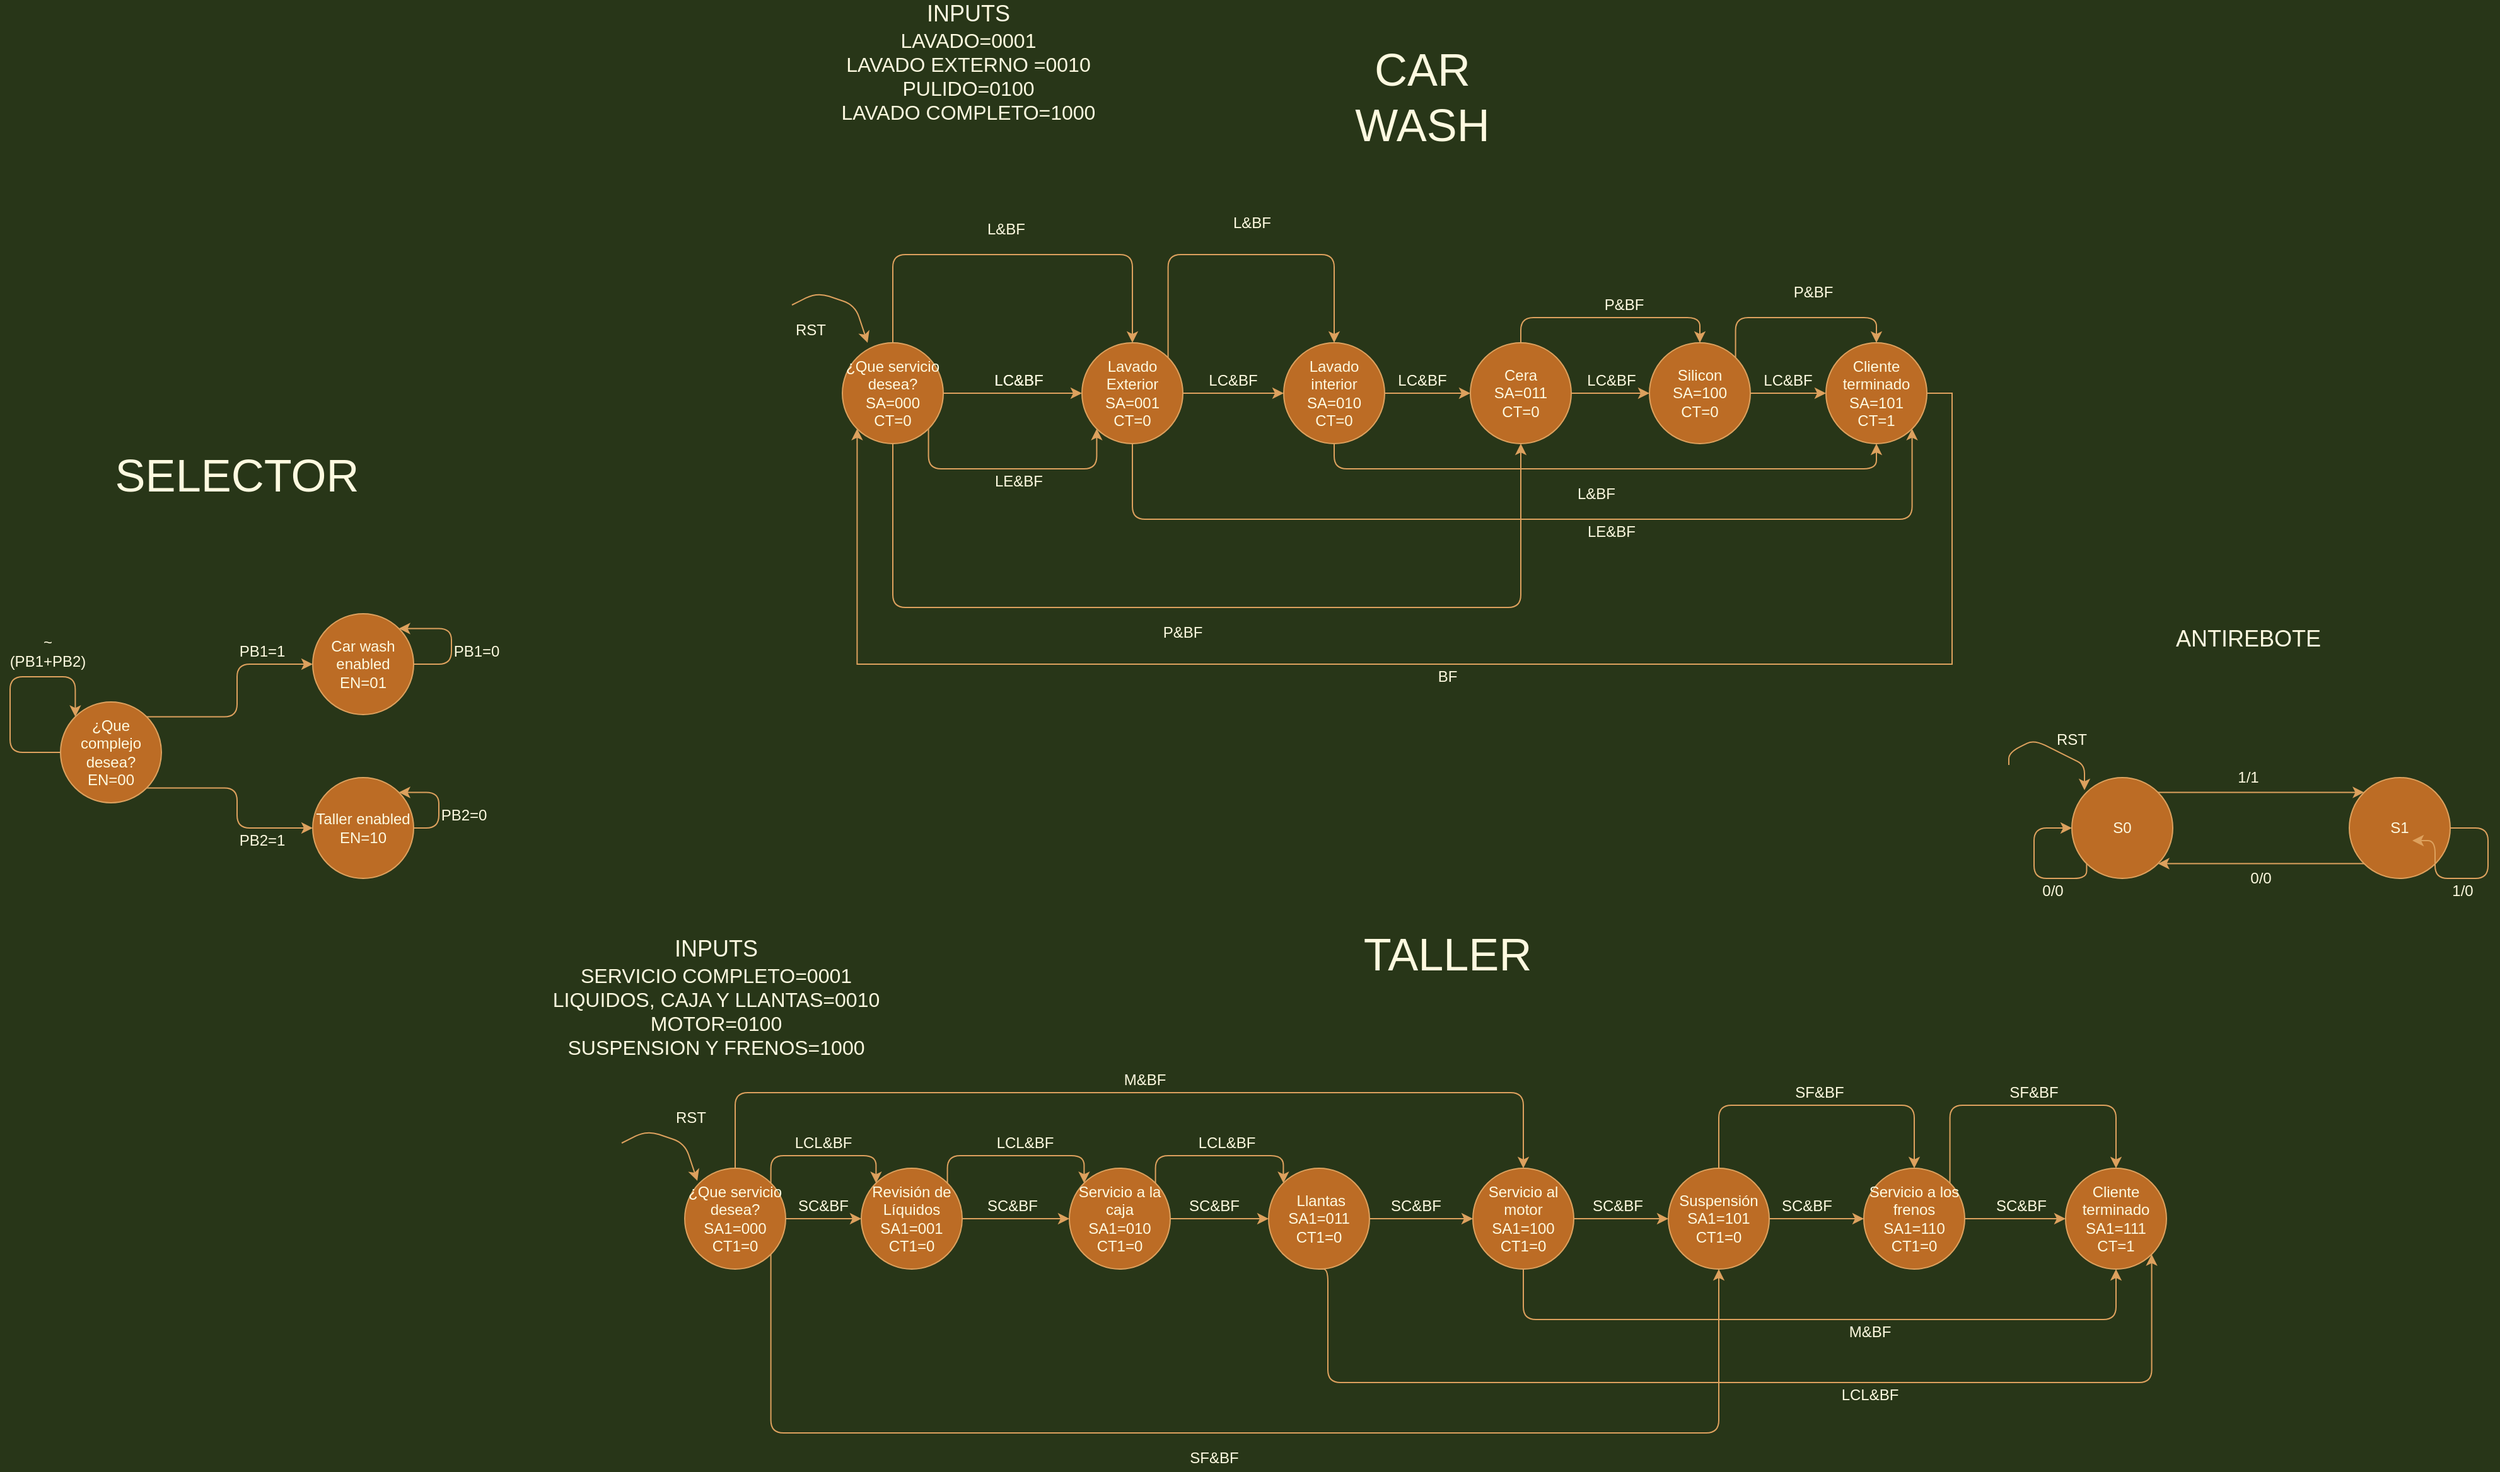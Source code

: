 <mxfile version="13.7.9" type="device"><diagram id="ZqKEIHr3Xn5KYaoHziqJ" name="Page-1"><mxGraphModel dx="3066" dy="2012" grid="1" gridSize="10" guides="1" tooltips="1" connect="1" arrows="1" fold="1" page="1" pageScale="1" pageWidth="850" pageHeight="1100" background="#283618" math="0" shadow="0"><root><mxCell id="0"/><mxCell id="1" parent="0"/><mxCell id="Z06LbKl6s63kY3yhcpNG-7" style="edgeStyle=orthogonalEdgeStyle;curved=0;rounded=1;sketch=0;orthogonalLoop=1;jettySize=auto;html=1;exitX=1;exitY=0;exitDx=0;exitDy=0;entryX=0;entryY=0.5;entryDx=0;entryDy=0;strokeColor=#DDA15E;fillColor=#BC6C25;fontColor=#FEFAE0;labelBackgroundColor=#283618;" parent="1" source="Z06LbKl6s63kY3yhcpNG-1" target="Z06LbKl6s63kY3yhcpNG-4" edge="1"><mxGeometry relative="1" as="geometry"/></mxCell><mxCell id="Z06LbKl6s63kY3yhcpNG-8" style="edgeStyle=orthogonalEdgeStyle;curved=0;rounded=1;sketch=0;orthogonalLoop=1;jettySize=auto;html=1;exitX=1;exitY=1;exitDx=0;exitDy=0;entryX=0;entryY=0.5;entryDx=0;entryDy=0;strokeColor=#DDA15E;fillColor=#BC6C25;fontColor=#FEFAE0;labelBackgroundColor=#283618;" parent="1" source="Z06LbKl6s63kY3yhcpNG-1" target="Z06LbKl6s63kY3yhcpNG-2" edge="1"><mxGeometry relative="1" as="geometry"/></mxCell><mxCell id="Z06LbKl6s63kY3yhcpNG-1" value="&lt;div&gt;¿Que complejo desea?&lt;/div&gt;&lt;div&gt;EN=00&lt;br&gt;&lt;/div&gt;" style="ellipse;whiteSpace=wrap;html=1;aspect=fixed;fillColor=#BC6C25;strokeColor=#DDA15E;fontColor=#FEFAE0;" parent="1" vertex="1"><mxGeometry x="-385" y="440" width="80" height="80" as="geometry"/></mxCell><mxCell id="Z06LbKl6s63kY3yhcpNG-2" value="&lt;div&gt;Taller enabled&lt;/div&gt;&lt;div&gt;EN=10&lt;br&gt;&lt;/div&gt;" style="ellipse;whiteSpace=wrap;html=1;aspect=fixed;fillColor=#BC6C25;strokeColor=#DDA15E;fontColor=#FEFAE0;" parent="1" vertex="1"><mxGeometry x="-185" y="500" width="80" height="80" as="geometry"/></mxCell><mxCell id="Z06LbKl6s63kY3yhcpNG-4" value="&lt;div&gt;Car wash enabled&lt;/div&gt;&lt;div&gt;EN=01&lt;br&gt;&lt;/div&gt;" style="ellipse;whiteSpace=wrap;html=1;aspect=fixed;fillColor=#BC6C25;strokeColor=#DDA15E;fontColor=#FEFAE0;" parent="1" vertex="1"><mxGeometry x="-185" y="370" width="80" height="80" as="geometry"/></mxCell><mxCell id="Z06LbKl6s63kY3yhcpNG-10" style="edgeStyle=orthogonalEdgeStyle;curved=0;rounded=1;sketch=0;orthogonalLoop=1;jettySize=auto;html=1;exitX=0;exitY=0.5;exitDx=0;exitDy=0;entryX=0;entryY=0;entryDx=0;entryDy=0;strokeColor=#DDA15E;fillColor=#BC6C25;fontColor=#FEFAE0;labelBackgroundColor=#283618;" parent="1" source="Z06LbKl6s63kY3yhcpNG-1" target="Z06LbKl6s63kY3yhcpNG-1" edge="1"><mxGeometry relative="1" as="geometry"><Array as="points"><mxPoint x="-425" y="480"/><mxPoint x="-425" y="420"/><mxPoint x="-373" y="420"/></Array></mxGeometry></mxCell><mxCell id="Z06LbKl6s63kY3yhcpNG-11" value="&lt;font style=&quot;font-size: 36px&quot;&gt;SELECTOR&lt;/font&gt;" style="text;html=1;strokeColor=none;fillColor=none;align=center;verticalAlign=middle;whiteSpace=wrap;rounded=0;sketch=0;fontColor=#FEFAE0;" parent="1" vertex="1"><mxGeometry x="-265" y="250" width="40" height="20" as="geometry"/></mxCell><mxCell id="Z06LbKl6s63kY3yhcpNG-12" style="edgeStyle=orthogonalEdgeStyle;curved=0;rounded=1;sketch=0;orthogonalLoop=1;jettySize=auto;html=1;exitX=0.5;exitY=1;exitDx=0;exitDy=0;strokeColor=#DDA15E;fillColor=#BC6C25;fontColor=#FEFAE0;labelBackgroundColor=#283618;" parent="1" source="Z06LbKl6s63kY3yhcpNG-11" target="Z06LbKl6s63kY3yhcpNG-11" edge="1"><mxGeometry relative="1" as="geometry"/></mxCell><mxCell id="Z06LbKl6s63kY3yhcpNG-153" style="edgeStyle=orthogonalEdgeStyle;curved=0;rounded=1;sketch=0;orthogonalLoop=1;jettySize=auto;html=1;exitX=1;exitY=0.5;exitDx=0;exitDy=0;entryX=0;entryY=0.5;entryDx=0;entryDy=0;strokeColor=#DDA15E;fillColor=#BC6C25;fontColor=#FEFAE0;labelBackgroundColor=#283618;" parent="1" source="Z06LbKl6s63kY3yhcpNG-167" target="Z06LbKl6s63kY3yhcpNG-151" edge="1"><mxGeometry relative="1" as="geometry"/></mxCell><mxCell id="Z06LbKl6s63kY3yhcpNG-180" style="edgeStyle=orthogonalEdgeStyle;curved=0;rounded=1;sketch=0;orthogonalLoop=1;jettySize=auto;html=1;exitX=0.5;exitY=0;exitDx=0;exitDy=0;entryX=0.5;entryY=0;entryDx=0;entryDy=0;strokeColor=#DDA15E;fillColor=#BC6C25;fontColor=#FEFAE0;labelBackgroundColor=#283618;" parent="1" source="Z06LbKl6s63kY3yhcpNG-43" target="Z06LbKl6s63kY3yhcpNG-167" edge="1"><mxGeometry relative="1" as="geometry"><Array as="points"><mxPoint x="930" y="760"/><mxPoint x="1085" y="760"/></Array></mxGeometry></mxCell><mxCell id="Z06LbKl6s63kY3yhcpNG-43" value="&lt;div&gt;Suspensión&lt;/div&gt;&lt;div&gt;SA1=101&lt;/div&gt;&lt;div&gt;CT1=0&lt;br&gt; &lt;/div&gt;" style="ellipse;whiteSpace=wrap;html=1;aspect=fixed;rounded=0;sketch=0;strokeColor=#DDA15E;fillColor=#BC6C25;fontColor=#FEFAE0;" parent="1" vertex="1"><mxGeometry x="890" y="810" width="80" height="80" as="geometry"/></mxCell><mxCell id="Z06LbKl6s63kY3yhcpNG-149" style="edgeStyle=orthogonalEdgeStyle;curved=0;rounded=1;sketch=0;orthogonalLoop=1;jettySize=auto;html=1;exitX=1;exitY=0.5;exitDx=0;exitDy=0;entryX=0;entryY=0.5;entryDx=0;entryDy=0;strokeColor=#DDA15E;fillColor=#BC6C25;fontColor=#FEFAE0;labelBackgroundColor=#283618;" parent="1" source="Z06LbKl6s63kY3yhcpNG-45" target="Z06LbKl6s63kY3yhcpNG-43" edge="1"><mxGeometry relative="1" as="geometry"/></mxCell><mxCell id="Z06LbKl6s63kY3yhcpNG-178" style="edgeStyle=orthogonalEdgeStyle;curved=0;rounded=1;sketch=0;orthogonalLoop=1;jettySize=auto;html=1;exitX=0.5;exitY=1;exitDx=0;exitDy=0;entryX=0.5;entryY=1;entryDx=0;entryDy=0;strokeColor=#DDA15E;fillColor=#BC6C25;fontColor=#FEFAE0;labelBackgroundColor=#283618;" parent="1" source="Z06LbKl6s63kY3yhcpNG-45" target="Z06LbKl6s63kY3yhcpNG-151" edge="1"><mxGeometry relative="1" as="geometry"><Array as="points"><mxPoint x="775" y="930"/><mxPoint x="1245" y="930"/></Array></mxGeometry></mxCell><mxCell id="Z06LbKl6s63kY3yhcpNG-45" value="&lt;div&gt;Servicio al motor&lt;/div&gt;&lt;div&gt;SA1=100&lt;/div&gt;&lt;div&gt;CT1=0&lt;br&gt;&lt;/div&gt;" style="ellipse;whiteSpace=wrap;html=1;aspect=fixed;rounded=0;sketch=0;strokeColor=#DDA15E;fillColor=#BC6C25;fontColor=#FEFAE0;" parent="1" vertex="1"><mxGeometry x="735" y="810" width="80" height="80" as="geometry"/></mxCell><mxCell id="Z06LbKl6s63kY3yhcpNG-156" style="edgeStyle=orthogonalEdgeStyle;curved=0;rounded=1;sketch=0;orthogonalLoop=1;jettySize=auto;html=1;exitX=1;exitY=0.5;exitDx=0;exitDy=0;entryX=0;entryY=0.5;entryDx=0;entryDy=0;strokeColor=#DDA15E;fillColor=#BC6C25;fontColor=#FEFAE0;labelBackgroundColor=#283618;" parent="1" source="Z06LbKl6s63kY3yhcpNG-47" target="Z06LbKl6s63kY3yhcpNG-154" edge="1"><mxGeometry relative="1" as="geometry"/></mxCell><mxCell id="Z06LbKl6s63kY3yhcpNG-173" style="edgeStyle=orthogonalEdgeStyle;curved=0;rounded=1;sketch=0;orthogonalLoop=1;jettySize=auto;html=1;exitX=1;exitY=0;exitDx=0;exitDy=0;entryX=0;entryY=0;entryDx=0;entryDy=0;strokeColor=#DDA15E;fillColor=#BC6C25;fontColor=#FEFAE0;labelBackgroundColor=#283618;" parent="1" source="Z06LbKl6s63kY3yhcpNG-47" target="Z06LbKl6s63kY3yhcpNG-154" edge="1"><mxGeometry relative="1" as="geometry"><Array as="points"><mxPoint x="318" y="800"/><mxPoint x="427" y="800"/></Array></mxGeometry></mxCell><mxCell id="Z06LbKl6s63kY3yhcpNG-47" value="&lt;div&gt;Revisión de Líquidos&lt;/div&gt;&lt;div&gt;SA1=001&lt;/div&gt;&lt;div&gt;CT1=0&lt;br&gt;&lt;/div&gt;" style="ellipse;whiteSpace=wrap;html=1;aspect=fixed;rounded=0;sketch=0;strokeColor=#DDA15E;fillColor=#BC6C25;fontColor=#FEFAE0;" parent="1" vertex="1"><mxGeometry x="250" y="810" width="80" height="80" as="geometry"/></mxCell><mxCell id="Z06LbKl6s63kY3yhcpNG-56" value="&lt;font style=&quot;font-size: 36px&quot;&gt;TALLER&lt;/font&gt;" style="text;html=1;strokeColor=none;fillColor=none;align=center;verticalAlign=middle;whiteSpace=wrap;rounded=0;sketch=0;fontColor=#FEFAE0;" parent="1" vertex="1"><mxGeometry x="695" y="630" width="40" height="20" as="geometry"/></mxCell><mxCell id="Z06LbKl6s63kY3yhcpNG-81" value="PB1=1" style="text;html=1;strokeColor=none;fillColor=none;align=center;verticalAlign=middle;whiteSpace=wrap;rounded=0;sketch=0;fontColor=#FEFAE0;" parent="1" vertex="1"><mxGeometry x="-245" y="390" width="40" height="20" as="geometry"/></mxCell><mxCell id="Z06LbKl6s63kY3yhcpNG-82" value="PB2=1" style="text;html=1;strokeColor=none;fillColor=none;align=center;verticalAlign=middle;whiteSpace=wrap;rounded=0;sketch=0;fontColor=#FEFAE0;" parent="1" vertex="1"><mxGeometry x="-245" y="540" width="40" height="20" as="geometry"/></mxCell><mxCell id="Z06LbKl6s63kY3yhcpNG-83" value="~(PB1+PB2)" style="text;html=1;strokeColor=none;fillColor=none;align=center;verticalAlign=middle;whiteSpace=wrap;rounded=0;sketch=0;fontColor=#FEFAE0;" parent="1" vertex="1"><mxGeometry x="-415" y="390" width="40" height="20" as="geometry"/></mxCell><mxCell id="Z06LbKl6s63kY3yhcpNG-84" style="edgeStyle=orthogonalEdgeStyle;curved=0;rounded=1;sketch=0;orthogonalLoop=1;jettySize=auto;html=1;exitX=1;exitY=0.5;exitDx=0;exitDy=0;entryX=1;entryY=0;entryDx=0;entryDy=0;strokeColor=#DDA15E;fillColor=#BC6C25;fontColor=#FEFAE0;labelBackgroundColor=#283618;" parent="1" source="Z06LbKl6s63kY3yhcpNG-4" target="Z06LbKl6s63kY3yhcpNG-4" edge="1"><mxGeometry relative="1" as="geometry"><Array as="points"><mxPoint x="-75" y="410"/><mxPoint x="-75" y="382"/></Array></mxGeometry></mxCell><mxCell id="Z06LbKl6s63kY3yhcpNG-85" style="edgeStyle=orthogonalEdgeStyle;curved=0;rounded=1;sketch=0;orthogonalLoop=1;jettySize=auto;html=1;exitX=1;exitY=0.5;exitDx=0;exitDy=0;entryX=1;entryY=0;entryDx=0;entryDy=0;strokeColor=#DDA15E;fillColor=#BC6C25;fontColor=#FEFAE0;labelBackgroundColor=#283618;" parent="1" source="Z06LbKl6s63kY3yhcpNG-2" target="Z06LbKl6s63kY3yhcpNG-2" edge="1"><mxGeometry relative="1" as="geometry"><Array as="points"><mxPoint x="-85" y="540"/><mxPoint x="-85" y="512"/></Array></mxGeometry></mxCell><mxCell id="Z06LbKl6s63kY3yhcpNG-86" value="PB1=0" style="text;html=1;strokeColor=none;fillColor=none;align=center;verticalAlign=middle;whiteSpace=wrap;rounded=0;sketch=0;fontColor=#FEFAE0;" parent="1" vertex="1"><mxGeometry x="-75" y="390" width="40" height="20" as="geometry"/></mxCell><mxCell id="Z06LbKl6s63kY3yhcpNG-87" value="PB2=0" style="text;html=1;strokeColor=none;fillColor=none;align=center;verticalAlign=middle;whiteSpace=wrap;rounded=0;sketch=0;fontColor=#FEFAE0;" parent="1" vertex="1"><mxGeometry x="-85" y="520" width="40" height="20" as="geometry"/></mxCell><mxCell id="Z06LbKl6s63kY3yhcpNG-103" style="edgeStyle=orthogonalEdgeStyle;curved=0;rounded=1;sketch=0;orthogonalLoop=1;jettySize=auto;html=1;exitX=1;exitY=0.5;exitDx=0;exitDy=0;entryX=0;entryY=0.5;entryDx=0;entryDy=0;strokeColor=#DDA15E;fillColor=#BC6C25;fontColor=#FEFAE0;labelBackgroundColor=#283618;" parent="1" source="Z06LbKl6s63kY3yhcpNG-88" target="Z06LbKl6s63kY3yhcpNG-89" edge="1"><mxGeometry relative="1" as="geometry"/></mxCell><mxCell id="Z06LbKl6s63kY3yhcpNG-107" style="edgeStyle=orthogonalEdgeStyle;curved=0;rounded=1;sketch=0;orthogonalLoop=1;jettySize=auto;html=1;exitX=0.5;exitY=0;exitDx=0;exitDy=0;entryX=0.5;entryY=0;entryDx=0;entryDy=0;strokeColor=#DDA15E;fillColor=#BC6C25;fontColor=#FEFAE0;labelBackgroundColor=#283618;" parent="1" source="Z06LbKl6s63kY3yhcpNG-88" target="Z06LbKl6s63kY3yhcpNG-89" edge="1"><mxGeometry relative="1" as="geometry"><Array as="points"><mxPoint x="275" y="85"/><mxPoint x="465" y="85"/></Array></mxGeometry></mxCell><mxCell id="Z06LbKl6s63kY3yhcpNG-121" style="edgeStyle=orthogonalEdgeStyle;curved=0;rounded=1;sketch=0;orthogonalLoop=1;jettySize=auto;html=1;exitX=1;exitY=1;exitDx=0;exitDy=0;entryX=0;entryY=1;entryDx=0;entryDy=0;strokeColor=#DDA15E;fillColor=#BC6C25;fontColor=#FEFAE0;labelBackgroundColor=#283618;" parent="1" source="Z06LbKl6s63kY3yhcpNG-88" target="Z06LbKl6s63kY3yhcpNG-89" edge="1"><mxGeometry relative="1" as="geometry"><Array as="points"><mxPoint x="303" y="255"/><mxPoint x="437" y="255"/></Array></mxGeometry></mxCell><mxCell id="Z06LbKl6s63kY3yhcpNG-127" style="edgeStyle=orthogonalEdgeStyle;curved=0;rounded=1;sketch=0;orthogonalLoop=1;jettySize=auto;html=1;exitX=0.5;exitY=1;exitDx=0;exitDy=0;entryX=0.5;entryY=1;entryDx=0;entryDy=0;strokeColor=#DDA15E;fillColor=#BC6C25;fontColor=#FEFAE0;labelBackgroundColor=#283618;" parent="1" source="Z06LbKl6s63kY3yhcpNG-88" target="Z06LbKl6s63kY3yhcpNG-91" edge="1"><mxGeometry relative="1" as="geometry"><Array as="points"><mxPoint x="275" y="365"/><mxPoint x="773" y="365"/></Array></mxGeometry></mxCell><mxCell id="Z06LbKl6s63kY3yhcpNG-88" value="&lt;div&gt;¿Que servicio desea?&lt;/div&gt;&lt;div&gt;SA=000&lt;/div&gt;&lt;div&gt;CT=0&lt;br&gt;&lt;/div&gt;" style="ellipse;whiteSpace=wrap;html=1;aspect=fixed;rounded=0;sketch=0;strokeColor=#DDA15E;fillColor=#BC6C25;fontColor=#FEFAE0;" parent="1" vertex="1"><mxGeometry x="235" y="155" width="80" height="80" as="geometry"/></mxCell><mxCell id="Z06LbKl6s63kY3yhcpNG-98" style="edgeStyle=orthogonalEdgeStyle;curved=0;rounded=1;sketch=0;orthogonalLoop=1;jettySize=auto;html=1;exitX=1;exitY=0.5;exitDx=0;exitDy=0;strokeColor=#DDA15E;fillColor=#BC6C25;fontColor=#FEFAE0;labelBackgroundColor=#283618;" parent="1" source="Z06LbKl6s63kY3yhcpNG-89" target="Z06LbKl6s63kY3yhcpNG-90" edge="1"><mxGeometry relative="1" as="geometry"/></mxCell><mxCell id="Z06LbKl6s63kY3yhcpNG-108" style="edgeStyle=orthogonalEdgeStyle;curved=0;rounded=1;sketch=0;orthogonalLoop=1;jettySize=auto;html=1;exitX=1;exitY=0;exitDx=0;exitDy=0;entryX=0.5;entryY=0;entryDx=0;entryDy=0;strokeColor=#DDA15E;fillColor=#BC6C25;fontColor=#FEFAE0;labelBackgroundColor=#283618;" parent="1" source="Z06LbKl6s63kY3yhcpNG-89" target="Z06LbKl6s63kY3yhcpNG-90" edge="1"><mxGeometry relative="1" as="geometry"><Array as="points"><mxPoint x="493" y="85"/><mxPoint x="625" y="85"/></Array></mxGeometry></mxCell><mxCell id="Z06LbKl6s63kY3yhcpNG-123" style="edgeStyle=orthogonalEdgeStyle;curved=0;rounded=1;sketch=0;orthogonalLoop=1;jettySize=auto;html=1;exitX=0.5;exitY=1;exitDx=0;exitDy=0;entryX=1;entryY=1;entryDx=0;entryDy=0;strokeColor=#DDA15E;fillColor=#BC6C25;fontColor=#FEFAE0;labelBackgroundColor=#283618;" parent="1" source="Z06LbKl6s63kY3yhcpNG-89" target="Z06LbKl6s63kY3yhcpNG-93" edge="1"><mxGeometry relative="1" as="geometry"><Array as="points"><mxPoint x="465" y="295"/><mxPoint x="1083" y="295"/></Array></mxGeometry></mxCell><mxCell id="Z06LbKl6s63kY3yhcpNG-89" value="&lt;div&gt;Lavado Exterior&lt;/div&gt;&lt;div&gt;&lt;div&gt;SA=001&lt;/div&gt;CT=0&lt;/div&gt;" style="ellipse;whiteSpace=wrap;html=1;aspect=fixed;rounded=0;sketch=0;strokeColor=#DDA15E;fillColor=#BC6C25;fontColor=#FEFAE0;" parent="1" vertex="1"><mxGeometry x="425" y="155" width="80" height="80" as="geometry"/></mxCell><mxCell id="Z06LbKl6s63kY3yhcpNG-99" style="edgeStyle=orthogonalEdgeStyle;curved=0;rounded=1;sketch=0;orthogonalLoop=1;jettySize=auto;html=1;exitX=1;exitY=0.5;exitDx=0;exitDy=0;strokeColor=#DDA15E;fillColor=#BC6C25;fontColor=#FEFAE0;labelBackgroundColor=#283618;" parent="1" source="Z06LbKl6s63kY3yhcpNG-90" target="Z06LbKl6s63kY3yhcpNG-91" edge="1"><mxGeometry relative="1" as="geometry"/></mxCell><mxCell id="Z06LbKl6s63kY3yhcpNG-109" style="edgeStyle=orthogonalEdgeStyle;curved=0;rounded=1;sketch=0;orthogonalLoop=1;jettySize=auto;html=1;exitX=0.5;exitY=1;exitDx=0;exitDy=0;entryX=0.5;entryY=1;entryDx=0;entryDy=0;strokeColor=#DDA15E;fillColor=#BC6C25;fontColor=#FEFAE0;labelBackgroundColor=#283618;" parent="1" source="Z06LbKl6s63kY3yhcpNG-90" target="Z06LbKl6s63kY3yhcpNG-93" edge="1"><mxGeometry relative="1" as="geometry"/></mxCell><mxCell id="Z06LbKl6s63kY3yhcpNG-90" value="&lt;div&gt;Lavado interior&lt;/div&gt;&lt;div&gt;&lt;div&gt;SA=010&lt;/div&gt;CT=0&lt;/div&gt;" style="ellipse;whiteSpace=wrap;html=1;aspect=fixed;rounded=0;sketch=0;strokeColor=#DDA15E;fillColor=#BC6C25;fontColor=#FEFAE0;" parent="1" vertex="1"><mxGeometry x="585" y="155" width="80" height="80" as="geometry"/></mxCell><mxCell id="Z06LbKl6s63kY3yhcpNG-100" style="edgeStyle=orthogonalEdgeStyle;curved=0;rounded=1;sketch=0;orthogonalLoop=1;jettySize=auto;html=1;exitX=1;exitY=0.5;exitDx=0;exitDy=0;entryX=0;entryY=0.5;entryDx=0;entryDy=0;strokeColor=#DDA15E;fillColor=#BC6C25;fontColor=#FEFAE0;labelBackgroundColor=#283618;" parent="1" source="Z06LbKl6s63kY3yhcpNG-91" target="Z06LbKl6s63kY3yhcpNG-92" edge="1"><mxGeometry relative="1" as="geometry"/></mxCell><mxCell id="Z06LbKl6s63kY3yhcpNG-131" style="edgeStyle=orthogonalEdgeStyle;curved=0;rounded=1;sketch=0;orthogonalLoop=1;jettySize=auto;html=1;exitX=0.5;exitY=0;exitDx=0;exitDy=0;entryX=0.5;entryY=0;entryDx=0;entryDy=0;strokeColor=#DDA15E;fillColor=#BC6C25;fontColor=#FEFAE0;labelBackgroundColor=#283618;" parent="1" source="Z06LbKl6s63kY3yhcpNG-91" target="Z06LbKl6s63kY3yhcpNG-92" edge="1"><mxGeometry relative="1" as="geometry"/></mxCell><mxCell id="Z06LbKl6s63kY3yhcpNG-91" value="&lt;div&gt;Cera&lt;/div&gt;&lt;div&gt;&lt;div&gt;SA=011&lt;/div&gt;CT=0&lt;/div&gt;" style="ellipse;whiteSpace=wrap;html=1;aspect=fixed;rounded=0;sketch=0;strokeColor=#DDA15E;fillColor=#BC6C25;fontColor=#FEFAE0;" parent="1" vertex="1"><mxGeometry x="733" y="155" width="80" height="80" as="geometry"/></mxCell><mxCell id="Z06LbKl6s63kY3yhcpNG-102" style="edgeStyle=orthogonalEdgeStyle;curved=0;rounded=1;sketch=0;orthogonalLoop=1;jettySize=auto;html=1;exitX=1;exitY=0.5;exitDx=0;exitDy=0;entryX=0;entryY=0.5;entryDx=0;entryDy=0;strokeColor=#DDA15E;fillColor=#BC6C25;fontColor=#FEFAE0;labelBackgroundColor=#283618;" parent="1" source="Z06LbKl6s63kY3yhcpNG-92" target="Z06LbKl6s63kY3yhcpNG-93" edge="1"><mxGeometry relative="1" as="geometry"/></mxCell><mxCell id="Z06LbKl6s63kY3yhcpNG-132" style="edgeStyle=orthogonalEdgeStyle;curved=0;rounded=1;sketch=0;orthogonalLoop=1;jettySize=auto;html=1;exitX=1;exitY=0;exitDx=0;exitDy=0;entryX=0.5;entryY=0;entryDx=0;entryDy=0;strokeColor=#DDA15E;fillColor=#BC6C25;fontColor=#FEFAE0;labelBackgroundColor=#283618;" parent="1" source="Z06LbKl6s63kY3yhcpNG-92" target="Z06LbKl6s63kY3yhcpNG-93" edge="1"><mxGeometry relative="1" as="geometry"><Array as="points"><mxPoint x="943" y="135"/><mxPoint x="1055" y="135"/></Array></mxGeometry></mxCell><mxCell id="Z06LbKl6s63kY3yhcpNG-92" value="&lt;div&gt;Silicon&lt;/div&gt;&lt;div&gt;&lt;div&gt;SA=100&lt;/div&gt;CT=0&lt;/div&gt;" style="ellipse;whiteSpace=wrap;html=1;aspect=fixed;rounded=0;sketch=0;strokeColor=#DDA15E;fillColor=#BC6C25;fontColor=#FEFAE0;" parent="1" vertex="1"><mxGeometry x="875" y="155" width="80" height="80" as="geometry"/></mxCell><mxCell id="4DYlY01RV1vBsvYlEIuZ-2" style="edgeStyle=orthogonalEdgeStyle;rounded=0;orthogonalLoop=1;jettySize=auto;html=1;exitX=1;exitY=0.5;exitDx=0;exitDy=0;entryX=0;entryY=1;entryDx=0;entryDy=0;strokeColor=#DDA15E;fontColor=#FEFAE0;labelBackgroundColor=#283618;" parent="1" source="Z06LbKl6s63kY3yhcpNG-93" target="Z06LbKl6s63kY3yhcpNG-88" edge="1"><mxGeometry relative="1" as="geometry"><Array as="points"><mxPoint x="1115" y="195"/><mxPoint x="1115" y="410"/><mxPoint x="247" y="410"/></Array></mxGeometry></mxCell><mxCell id="Z06LbKl6s63kY3yhcpNG-93" value="&lt;div&gt;Cliente terminado&lt;/div&gt;&lt;div&gt;&lt;div&gt;SA=101&lt;/div&gt;CT=1&lt;/div&gt;" style="ellipse;whiteSpace=wrap;html=1;aspect=fixed;rounded=0;sketch=0;strokeColor=#DDA15E;fillColor=#BC6C25;fontColor=#FEFAE0;" parent="1" vertex="1"><mxGeometry x="1015" y="155" width="80" height="80" as="geometry"/></mxCell><mxCell id="Z06LbKl6s63kY3yhcpNG-104" value="&lt;div&gt;&lt;font style=&quot;font-size: 18px&quot;&gt;INPUTS&lt;/font&gt;&lt;/div&gt;&lt;div&gt;&lt;font size=&quot;3&quot;&gt;LAVADO=0001&lt;/font&gt;&lt;/div&gt;&lt;div&gt;&lt;font size=&quot;3&quot;&gt;LAVADO EXTERNO =0010&lt;br&gt;&lt;/font&gt;&lt;/div&gt;&lt;div&gt;&lt;font size=&quot;3&quot;&gt;PULIDO=0100&lt;/font&gt;&lt;/div&gt;&lt;div&gt;&lt;font size=&quot;3&quot;&gt;LAVADO COMPLETO=1000&lt;br&gt;&lt;/font&gt;&lt;/div&gt;" style="text;html=1;strokeColor=none;fillColor=none;align=center;verticalAlign=middle;whiteSpace=wrap;rounded=0;sketch=0;fontColor=#FEFAE0;" parent="1" vertex="1"><mxGeometry x="110" y="-105" width="450" height="75" as="geometry"/></mxCell><mxCell id="Z06LbKl6s63kY3yhcpNG-105" value="L&amp;amp;BF" style="text;html=1;strokeColor=none;fillColor=none;align=center;verticalAlign=middle;whiteSpace=wrap;rounded=0;sketch=0;fontColor=#FEFAE0;" parent="1" vertex="1"><mxGeometry x="345" y="55" width="40" height="20" as="geometry"/></mxCell><mxCell id="Z06LbKl6s63kY3yhcpNG-113" value="L&amp;amp;BF" style="text;html=1;strokeColor=none;fillColor=none;align=center;verticalAlign=middle;whiteSpace=wrap;rounded=0;sketch=0;fontColor=#FEFAE0;" parent="1" vertex="1"><mxGeometry x="540" y="50" width="40" height="20" as="geometry"/></mxCell><mxCell id="Z06LbKl6s63kY3yhcpNG-114" value="L&amp;amp;BF" style="text;html=1;strokeColor=none;fillColor=none;align=center;verticalAlign=middle;whiteSpace=wrap;rounded=0;sketch=0;fontColor=#FEFAE0;" parent="1" vertex="1"><mxGeometry x="813" y="265" width="40" height="20" as="geometry"/></mxCell><mxCell id="Z06LbKl6s63kY3yhcpNG-115" value="LC&amp;amp;BF" style="text;html=1;strokeColor=none;fillColor=none;align=center;verticalAlign=middle;whiteSpace=wrap;rounded=0;sketch=0;fontColor=#FEFAE0;" parent="1" vertex="1"><mxGeometry x="355" y="175" width="40" height="20" as="geometry"/></mxCell><mxCell id="Z06LbKl6s63kY3yhcpNG-116" value="LC&amp;amp;BF" style="text;html=1;strokeColor=none;fillColor=none;align=center;verticalAlign=middle;whiteSpace=wrap;rounded=0;sketch=0;fontColor=#FEFAE0;" parent="1" vertex="1"><mxGeometry x="355" y="175" width="40" height="20" as="geometry"/></mxCell><mxCell id="Z06LbKl6s63kY3yhcpNG-117" value="LC&amp;amp;BF" style="text;html=1;strokeColor=none;fillColor=none;align=center;verticalAlign=middle;whiteSpace=wrap;rounded=0;sketch=0;fontColor=#FEFAE0;" parent="1" vertex="1"><mxGeometry x="825" y="175" width="40" height="20" as="geometry"/></mxCell><mxCell id="Z06LbKl6s63kY3yhcpNG-118" value="LC&amp;amp;BF" style="text;html=1;strokeColor=none;fillColor=none;align=center;verticalAlign=middle;whiteSpace=wrap;rounded=0;sketch=0;fontColor=#FEFAE0;" parent="1" vertex="1"><mxGeometry x="675" y="175" width="40" height="20" as="geometry"/></mxCell><mxCell id="Z06LbKl6s63kY3yhcpNG-119" value="LC&amp;amp;BF" style="text;html=1;strokeColor=none;fillColor=none;align=center;verticalAlign=middle;whiteSpace=wrap;rounded=0;sketch=0;fontColor=#FEFAE0;" parent="1" vertex="1"><mxGeometry x="525" y="175" width="40" height="20" as="geometry"/></mxCell><mxCell id="Z06LbKl6s63kY3yhcpNG-120" value="LC&amp;amp;BF" style="text;html=1;strokeColor=none;fillColor=none;align=center;verticalAlign=middle;whiteSpace=wrap;rounded=0;sketch=0;fontColor=#FEFAE0;" parent="1" vertex="1"><mxGeometry x="965" y="175" width="40" height="20" as="geometry"/></mxCell><mxCell id="Z06LbKl6s63kY3yhcpNG-122" value="LE&amp;amp;BF" style="text;html=1;strokeColor=none;fillColor=none;align=center;verticalAlign=middle;whiteSpace=wrap;rounded=0;sketch=0;fontColor=#FEFAE0;" parent="1" vertex="1"><mxGeometry x="355" y="255" width="40" height="20" as="geometry"/></mxCell><mxCell id="Z06LbKl6s63kY3yhcpNG-125" value="LE&amp;amp;BF" style="text;html=1;strokeColor=none;fillColor=none;align=center;verticalAlign=middle;whiteSpace=wrap;rounded=0;sketch=0;fontColor=#FEFAE0;" parent="1" vertex="1"><mxGeometry x="825" y="295" width="40" height="20" as="geometry"/></mxCell><mxCell id="Z06LbKl6s63kY3yhcpNG-130" value="P&amp;amp;BF" style="text;html=1;strokeColor=none;fillColor=none;align=center;verticalAlign=middle;whiteSpace=wrap;rounded=0;sketch=0;fontColor=#FEFAE0;" parent="1" vertex="1"><mxGeometry x="485" y="375" width="40" height="20" as="geometry"/></mxCell><mxCell id="Z06LbKl6s63kY3yhcpNG-133" value="P&amp;amp;BF" style="text;html=1;strokeColor=none;fillColor=none;align=center;verticalAlign=middle;whiteSpace=wrap;rounded=0;sketch=0;fontColor=#FEFAE0;" parent="1" vertex="1"><mxGeometry x="835" y="115" width="40" height="20" as="geometry"/></mxCell><mxCell id="Z06LbKl6s63kY3yhcpNG-134" value="P&amp;amp;BF" style="text;html=1;strokeColor=none;fillColor=none;align=center;verticalAlign=middle;whiteSpace=wrap;rounded=0;sketch=0;fontColor=#FEFAE0;" parent="1" vertex="1"><mxGeometry x="985" y="105" width="40" height="20" as="geometry"/></mxCell><mxCell id="Z06LbKl6s63kY3yhcpNG-141" value="" style="endArrow=classic;html=1;strokeColor=#DDA15E;fillColor=#BC6C25;fontColor=#FEFAE0;labelBackgroundColor=#283618;" parent="1" edge="1"><mxGeometry width="50" height="50" relative="1" as="geometry"><mxPoint x="195" y="125" as="sourcePoint"/><mxPoint x="255" y="155" as="targetPoint"/><Array as="points"><mxPoint x="215" y="115"/><mxPoint x="245" y="125"/></Array></mxGeometry></mxCell><mxCell id="Z06LbKl6s63kY3yhcpNG-142" value="RST" style="text;html=1;strokeColor=none;fillColor=none;align=center;verticalAlign=middle;whiteSpace=wrap;rounded=0;sketch=0;fontColor=#FEFAE0;" parent="1" vertex="1"><mxGeometry x="190" y="135" width="40" height="20" as="geometry"/></mxCell><mxCell id="Z06LbKl6s63kY3yhcpNG-147" style="edgeStyle=orthogonalEdgeStyle;curved=0;rounded=1;sketch=0;orthogonalLoop=1;jettySize=auto;html=1;exitX=1;exitY=0.5;exitDx=0;exitDy=0;entryX=0;entryY=0.5;entryDx=0;entryDy=0;strokeColor=#DDA15E;fillColor=#BC6C25;fontColor=#FEFAE0;labelBackgroundColor=#283618;" parent="1" source="Z06LbKl6s63kY3yhcpNG-145" target="Z06LbKl6s63kY3yhcpNG-47" edge="1"><mxGeometry relative="1" as="geometry"/></mxCell><mxCell id="Z06LbKl6s63kY3yhcpNG-172" style="edgeStyle=orthogonalEdgeStyle;curved=0;rounded=1;sketch=0;orthogonalLoop=1;jettySize=auto;html=1;exitX=1;exitY=0;exitDx=0;exitDy=0;entryX=0;entryY=0;entryDx=0;entryDy=0;strokeColor=#DDA15E;fillColor=#BC6C25;fontColor=#FEFAE0;labelBackgroundColor=#283618;" parent="1" source="Z06LbKl6s63kY3yhcpNG-145" target="Z06LbKl6s63kY3yhcpNG-47" edge="1"><mxGeometry relative="1" as="geometry"><Array as="points"><mxPoint x="178" y="800"/><mxPoint x="262" y="800"/></Array></mxGeometry></mxCell><mxCell id="Z06LbKl6s63kY3yhcpNG-177" style="edgeStyle=orthogonalEdgeStyle;curved=0;rounded=1;sketch=0;orthogonalLoop=1;jettySize=auto;html=1;exitX=0.5;exitY=0;exitDx=0;exitDy=0;entryX=0.5;entryY=0;entryDx=0;entryDy=0;strokeColor=#DDA15E;fillColor=#BC6C25;fontColor=#FEFAE0;labelBackgroundColor=#283618;" parent="1" source="Z06LbKl6s63kY3yhcpNG-145" target="Z06LbKl6s63kY3yhcpNG-45" edge="1"><mxGeometry relative="1" as="geometry"><Array as="points"><mxPoint x="150" y="750"/><mxPoint x="775" y="750"/></Array></mxGeometry></mxCell><mxCell id="Z06LbKl6s63kY3yhcpNG-179" style="edgeStyle=orthogonalEdgeStyle;curved=0;rounded=1;sketch=0;orthogonalLoop=1;jettySize=auto;html=1;exitX=1;exitY=1;exitDx=0;exitDy=0;entryX=0.5;entryY=1;entryDx=0;entryDy=0;strokeColor=#DDA15E;fillColor=#BC6C25;fontColor=#FEFAE0;labelBackgroundColor=#283618;" parent="1" source="Z06LbKl6s63kY3yhcpNG-145" target="Z06LbKl6s63kY3yhcpNG-43" edge="1"><mxGeometry relative="1" as="geometry"><Array as="points"><mxPoint x="178" y="1020"/><mxPoint x="930" y="1020"/></Array></mxGeometry></mxCell><mxCell id="Z06LbKl6s63kY3yhcpNG-145" value="&lt;div&gt;¿Que servicio desea?&lt;/div&gt;&lt;div&gt;SA1=000&lt;/div&gt;&lt;div&gt;CT1=0&lt;br&gt;&lt;/div&gt;" style="ellipse;whiteSpace=wrap;html=1;aspect=fixed;rounded=0;sketch=0;strokeColor=#DDA15E;fillColor=#BC6C25;fontColor=#FEFAE0;" parent="1" vertex="1"><mxGeometry x="110" y="810" width="80" height="80" as="geometry"/></mxCell><mxCell id="Z06LbKl6s63kY3yhcpNG-146" value="" style="endArrow=classic;html=1;strokeColor=#DDA15E;fillColor=#BC6C25;fontColor=#FEFAE0;labelBackgroundColor=#283618;" parent="1" edge="1"><mxGeometry width="50" height="50" relative="1" as="geometry"><mxPoint x="60" y="790" as="sourcePoint"/><mxPoint x="120" y="820" as="targetPoint"/><Array as="points"><mxPoint x="80" y="780"/><mxPoint x="110" y="790"/></Array></mxGeometry></mxCell><mxCell id="Z06LbKl6s63kY3yhcpNG-150" value="RST" style="text;html=1;strokeColor=none;fillColor=none;align=center;verticalAlign=middle;whiteSpace=wrap;rounded=0;sketch=0;fontColor=#FEFAE0;" parent="1" vertex="1"><mxGeometry x="95" y="760" width="40" height="20" as="geometry"/></mxCell><mxCell id="Z06LbKl6s63kY3yhcpNG-151" value="&lt;div&gt;Cliente terminado&lt;/div&gt;&lt;div&gt;SA1=111&lt;/div&gt;&lt;div&gt;CT=1&lt;br&gt;&lt;/div&gt;" style="ellipse;whiteSpace=wrap;html=1;aspect=fixed;rounded=0;sketch=0;strokeColor=#DDA15E;fillColor=#BC6C25;fontColor=#FEFAE0;" parent="1" vertex="1"><mxGeometry x="1205" y="810" width="80" height="80" as="geometry"/></mxCell><mxCell id="Z06LbKl6s63kY3yhcpNG-157" style="edgeStyle=orthogonalEdgeStyle;curved=0;rounded=1;sketch=0;orthogonalLoop=1;jettySize=auto;html=1;exitX=1;exitY=0.5;exitDx=0;exitDy=0;entryX=0;entryY=0.5;entryDx=0;entryDy=0;strokeColor=#DDA15E;fillColor=#BC6C25;fontColor=#FEFAE0;labelBackgroundColor=#283618;" parent="1" source="Z06LbKl6s63kY3yhcpNG-154" target="Z06LbKl6s63kY3yhcpNG-155" edge="1"><mxGeometry relative="1" as="geometry"/></mxCell><mxCell id="Z06LbKl6s63kY3yhcpNG-174" style="edgeStyle=orthogonalEdgeStyle;curved=0;rounded=1;sketch=0;orthogonalLoop=1;jettySize=auto;html=1;exitX=1;exitY=0;exitDx=0;exitDy=0;entryX=0;entryY=0;entryDx=0;entryDy=0;strokeColor=#DDA15E;fillColor=#BC6C25;fontColor=#FEFAE0;labelBackgroundColor=#283618;" parent="1" source="Z06LbKl6s63kY3yhcpNG-154" target="Z06LbKl6s63kY3yhcpNG-155" edge="1"><mxGeometry relative="1" as="geometry"><Array as="points"><mxPoint x="484" y="800"/><mxPoint x="584" y="800"/></Array></mxGeometry></mxCell><mxCell id="Z06LbKl6s63kY3yhcpNG-154" value="&lt;div&gt;Servicio a la caja&lt;/div&gt;&lt;div&gt;SA1=010&lt;/div&gt;&lt;div&gt;CT1=0&lt;br&gt;&lt;/div&gt;" style="ellipse;whiteSpace=wrap;html=1;aspect=fixed;rounded=0;sketch=0;strokeColor=#DDA15E;fillColor=#BC6C25;fontColor=#FEFAE0;" parent="1" vertex="1"><mxGeometry x="415" y="810" width="80" height="80" as="geometry"/></mxCell><mxCell id="Z06LbKl6s63kY3yhcpNG-158" style="edgeStyle=orthogonalEdgeStyle;curved=0;rounded=1;sketch=0;orthogonalLoop=1;jettySize=auto;html=1;exitX=1;exitY=0.5;exitDx=0;exitDy=0;entryX=0;entryY=0.5;entryDx=0;entryDy=0;strokeColor=#DDA15E;fillColor=#BC6C25;fontColor=#FEFAE0;labelBackgroundColor=#283618;" parent="1" source="Z06LbKl6s63kY3yhcpNG-155" target="Z06LbKl6s63kY3yhcpNG-45" edge="1"><mxGeometry relative="1" as="geometry"/></mxCell><mxCell id="Z06LbKl6s63kY3yhcpNG-175" style="edgeStyle=orthogonalEdgeStyle;curved=0;rounded=1;sketch=0;orthogonalLoop=1;jettySize=auto;html=1;exitX=0.5;exitY=1;exitDx=0;exitDy=0;entryX=1;entryY=1;entryDx=0;entryDy=0;strokeColor=#DDA15E;fillColor=#BC6C25;fontColor=#FEFAE0;labelBackgroundColor=#283618;" parent="1" source="Z06LbKl6s63kY3yhcpNG-155" target="Z06LbKl6s63kY3yhcpNG-151" edge="1"><mxGeometry relative="1" as="geometry"><Array as="points"><mxPoint x="620" y="890"/><mxPoint x="620" y="980"/><mxPoint x="1273" y="980"/></Array></mxGeometry></mxCell><mxCell id="Z06LbKl6s63kY3yhcpNG-155" value="&lt;div&gt;&amp;nbsp;Llantas&lt;/div&gt;&lt;div&gt;SA1=011&lt;/div&gt;&lt;div&gt;CT1=0&lt;br&gt;&lt;/div&gt;" style="ellipse;whiteSpace=wrap;html=1;aspect=fixed;rounded=0;sketch=0;strokeColor=#DDA15E;fillColor=#BC6C25;fontColor=#FEFAE0;" parent="1" vertex="1"><mxGeometry x="573" y="810" width="80" height="80" as="geometry"/></mxCell><mxCell id="Z06LbKl6s63kY3yhcpNG-166" value="&lt;div&gt;&lt;font style=&quot;font-size: 18px&quot;&gt;INPUTS&lt;/font&gt;&lt;/div&gt;&lt;div&gt;&lt;font size=&quot;3&quot;&gt;SERVICIO COMPLETO=0001&lt;/font&gt;&lt;/div&gt;&lt;div&gt;&lt;font size=&quot;3&quot;&gt;LIQUIDOS, CAJA Y LLANTAS=0010&lt;/font&gt;&lt;/div&gt;&lt;div&gt;&lt;font size=&quot;3&quot;&gt;MOTOR=0100&lt;/font&gt;&lt;/div&gt;&lt;div&gt;&lt;font size=&quot;3&quot;&gt;SUSPENSION Y FRENOS=1000&lt;br&gt;&lt;/font&gt;&lt;/div&gt;" style="text;html=1;strokeColor=none;fillColor=none;align=center;verticalAlign=middle;whiteSpace=wrap;rounded=0;sketch=0;fontColor=#FEFAE0;" parent="1" vertex="1"><mxGeometry x="-90" y="660" width="450" height="30" as="geometry"/></mxCell><mxCell id="Z06LbKl6s63kY3yhcpNG-181" style="edgeStyle=orthogonalEdgeStyle;curved=0;rounded=1;sketch=0;orthogonalLoop=1;jettySize=auto;html=1;exitX=1;exitY=0;exitDx=0;exitDy=0;entryX=0.5;entryY=0;entryDx=0;entryDy=0;strokeColor=#DDA15E;fillColor=#BC6C25;fontColor=#FEFAE0;labelBackgroundColor=#283618;" parent="1" source="Z06LbKl6s63kY3yhcpNG-167" target="Z06LbKl6s63kY3yhcpNG-151" edge="1"><mxGeometry relative="1" as="geometry"><Array as="points"><mxPoint x="1114" y="760"/><mxPoint x="1245" y="760"/></Array></mxGeometry></mxCell><mxCell id="Z06LbKl6s63kY3yhcpNG-167" value="&lt;div&gt;Servicio a los frenos&lt;/div&gt;&lt;div&gt;SA1=110&lt;/div&gt;&lt;div&gt;CT1=0&lt;br&gt;&lt;/div&gt;" style="ellipse;whiteSpace=wrap;html=1;aspect=fixed;rounded=0;sketch=0;strokeColor=#DDA15E;fillColor=#BC6C25;fontColor=#FEFAE0;" parent="1" vertex="1"><mxGeometry x="1045" y="810" width="80" height="80" as="geometry"/></mxCell><mxCell id="Z06LbKl6s63kY3yhcpNG-168" style="edgeStyle=orthogonalEdgeStyle;curved=0;rounded=1;sketch=0;orthogonalLoop=1;jettySize=auto;html=1;exitX=1;exitY=0.5;exitDx=0;exitDy=0;entryX=0;entryY=0.5;entryDx=0;entryDy=0;strokeColor=#DDA15E;fillColor=#BC6C25;fontColor=#FEFAE0;labelBackgroundColor=#283618;" parent="1" source="Z06LbKl6s63kY3yhcpNG-43" target="Z06LbKl6s63kY3yhcpNG-167" edge="1"><mxGeometry relative="1" as="geometry"><mxPoint x="970" y="850" as="sourcePoint"/><mxPoint x="1205" y="850" as="targetPoint"/></mxGeometry></mxCell><mxCell id="frg0MTu_WxiXn09190p1-1" value="&lt;font style=&quot;font-size: 36px&quot;&gt;CAR WASH&lt;/font&gt;" style="text;html=1;strokeColor=none;fillColor=none;align=center;verticalAlign=middle;whiteSpace=wrap;rounded=0;sketch=0;fontColor=#FEFAE0;" parent="1" vertex="1"><mxGeometry x="675" y="-50" width="40" height="20" as="geometry"/></mxCell><mxCell id="frg0MTu_WxiXn09190p1-7" value="SC&amp;amp;BF" style="text;html=1;strokeColor=none;fillColor=none;align=center;verticalAlign=middle;whiteSpace=wrap;rounded=0;sketch=0;fontColor=#FEFAE0;" parent="1" vertex="1"><mxGeometry x="200" y="830" width="40" height="20" as="geometry"/></mxCell><mxCell id="frg0MTu_WxiXn09190p1-8" value="SC&amp;amp;BF" style="text;html=1;strokeColor=none;fillColor=none;align=center;verticalAlign=middle;whiteSpace=wrap;rounded=0;sketch=0;fontColor=#FEFAE0;" parent="1" vertex="1"><mxGeometry x="1150" y="830" width="40" height="20" as="geometry"/></mxCell><mxCell id="frg0MTu_WxiXn09190p1-9" value="SC&amp;amp;BF" style="text;html=1;strokeColor=none;fillColor=none;align=center;verticalAlign=middle;whiteSpace=wrap;rounded=0;sketch=0;fontColor=#FEFAE0;" parent="1" vertex="1"><mxGeometry x="980" y="830" width="40" height="20" as="geometry"/></mxCell><mxCell id="frg0MTu_WxiXn09190p1-10" value="SC&amp;amp;BF" style="text;html=1;strokeColor=none;fillColor=none;align=center;verticalAlign=middle;whiteSpace=wrap;rounded=0;sketch=0;fontColor=#FEFAE0;" parent="1" vertex="1"><mxGeometry x="830" y="830" width="40" height="20" as="geometry"/></mxCell><mxCell id="frg0MTu_WxiXn09190p1-11" value="SC&amp;amp;BF" style="text;html=1;strokeColor=none;fillColor=none;align=center;verticalAlign=middle;whiteSpace=wrap;rounded=0;sketch=0;fontColor=#FEFAE0;" parent="1" vertex="1"><mxGeometry x="670" y="830" width="40" height="20" as="geometry"/></mxCell><mxCell id="frg0MTu_WxiXn09190p1-12" value="SC&amp;amp;BF" style="text;html=1;strokeColor=none;fillColor=none;align=center;verticalAlign=middle;whiteSpace=wrap;rounded=0;sketch=0;fontColor=#FEFAE0;" parent="1" vertex="1"><mxGeometry x="510" y="830" width="40" height="20" as="geometry"/></mxCell><mxCell id="frg0MTu_WxiXn09190p1-13" value="SC&amp;amp;BF" style="text;html=1;strokeColor=none;fillColor=none;align=center;verticalAlign=middle;whiteSpace=wrap;rounded=0;sketch=0;fontColor=#FEFAE0;" parent="1" vertex="1"><mxGeometry x="350" y="830" width="40" height="20" as="geometry"/></mxCell><mxCell id="frg0MTu_WxiXn09190p1-15" value="LCL&amp;amp;BF" style="text;html=1;strokeColor=none;fillColor=none;align=center;verticalAlign=middle;whiteSpace=wrap;rounded=0;sketch=0;fontColor=#FEFAE0;" parent="1" vertex="1"><mxGeometry x="200" y="780" width="40" height="20" as="geometry"/></mxCell><mxCell id="frg0MTu_WxiXn09190p1-16" value="LCL&amp;amp;BF" style="text;html=1;strokeColor=none;fillColor=none;align=center;verticalAlign=middle;whiteSpace=wrap;rounded=0;sketch=0;fontColor=#FEFAE0;" parent="1" vertex="1"><mxGeometry x="360" y="780" width="40" height="20" as="geometry"/></mxCell><mxCell id="frg0MTu_WxiXn09190p1-17" value="LCL&amp;amp;BF" style="text;html=1;strokeColor=none;fillColor=none;align=center;verticalAlign=middle;whiteSpace=wrap;rounded=0;sketch=0;fontColor=#FEFAE0;" parent="1" vertex="1"><mxGeometry x="520" y="780" width="40" height="20" as="geometry"/></mxCell><mxCell id="frg0MTu_WxiXn09190p1-19" value="M&amp;amp;BF" style="text;html=1;strokeColor=none;fillColor=none;align=center;verticalAlign=middle;whiteSpace=wrap;rounded=0;sketch=0;fontColor=#FEFAE0;" parent="1" vertex="1"><mxGeometry x="1030" y="930" width="40" height="20" as="geometry"/></mxCell><mxCell id="frg0MTu_WxiXn09190p1-20" value="LCL&amp;amp;BF" style="text;html=1;strokeColor=none;fillColor=none;align=center;verticalAlign=middle;whiteSpace=wrap;rounded=0;sketch=0;fontColor=#FEFAE0;" parent="1" vertex="1"><mxGeometry x="1030" y="980" width="40" height="20" as="geometry"/></mxCell><mxCell id="frg0MTu_WxiXn09190p1-21" value="M&amp;amp;BF" style="text;html=1;strokeColor=none;fillColor=none;align=center;verticalAlign=middle;whiteSpace=wrap;rounded=0;sketch=0;fontColor=#FEFAE0;" parent="1" vertex="1"><mxGeometry x="455" y="730" width="40" height="20" as="geometry"/></mxCell><mxCell id="frg0MTu_WxiXn09190p1-22" value="SF&amp;amp;BF" style="text;html=1;strokeColor=none;fillColor=none;align=center;verticalAlign=middle;whiteSpace=wrap;rounded=0;sketch=0;fontColor=#FEFAE0;" parent="1" vertex="1"><mxGeometry x="510" y="1030" width="40" height="20" as="geometry"/></mxCell><mxCell id="frg0MTu_WxiXn09190p1-23" value="SF&amp;amp;BF" style="text;html=1;strokeColor=none;fillColor=none;align=center;verticalAlign=middle;whiteSpace=wrap;rounded=0;sketch=0;fontColor=#FEFAE0;" parent="1" vertex="1"><mxGeometry x="990" y="740" width="40" height="20" as="geometry"/></mxCell><mxCell id="frg0MTu_WxiXn09190p1-24" value="SF&amp;amp;BF" style="text;html=1;strokeColor=none;fillColor=none;align=center;verticalAlign=middle;whiteSpace=wrap;rounded=0;sketch=0;fontColor=#FEFAE0;" parent="1" vertex="1"><mxGeometry x="1160" y="740" width="40" height="20" as="geometry"/></mxCell><mxCell id="nydtk5-OztE_UWPkjG0f-3" value="BF" style="text;html=1;strokeColor=none;fillColor=none;align=center;verticalAlign=middle;whiteSpace=wrap;rounded=0;sketch=0;fontColor=#FEFAE0;" vertex="1" parent="1"><mxGeometry x="695" y="410" width="40" height="20" as="geometry"/></mxCell><mxCell id="nydtk5-OztE_UWPkjG0f-8" style="edgeStyle=orthogonalEdgeStyle;curved=0;rounded=1;sketch=0;orthogonalLoop=1;jettySize=auto;html=1;exitX=1;exitY=0;exitDx=0;exitDy=0;entryX=0;entryY=0;entryDx=0;entryDy=0;strokeColor=#DDA15E;fillColor=#BC6C25;fontColor=#FEFAE0;labelBackgroundColor=#283618;" edge="1" parent="1" source="nydtk5-OztE_UWPkjG0f-6" target="nydtk5-OztE_UWPkjG0f-7"><mxGeometry relative="1" as="geometry"/></mxCell><mxCell id="nydtk5-OztE_UWPkjG0f-6" value="" style="ellipse;whiteSpace=wrap;html=1;aspect=fixed;rounded=0;sketch=0;strokeColor=#DDA15E;fillColor=#BC6C25;fontColor=#FEFAE0;" vertex="1" parent="1"><mxGeometry x="1210" y="500" width="80" height="80" as="geometry"/></mxCell><mxCell id="nydtk5-OztE_UWPkjG0f-9" style="edgeStyle=orthogonalEdgeStyle;curved=0;rounded=1;sketch=0;orthogonalLoop=1;jettySize=auto;html=1;exitX=0;exitY=1;exitDx=0;exitDy=0;entryX=1;entryY=1;entryDx=0;entryDy=0;strokeColor=#DDA15E;fillColor=#BC6C25;fontColor=#FEFAE0;labelBackgroundColor=#283618;" edge="1" parent="1" source="nydtk5-OztE_UWPkjG0f-7" target="nydtk5-OztE_UWPkjG0f-6"><mxGeometry relative="1" as="geometry"/></mxCell><mxCell id="nydtk5-OztE_UWPkjG0f-7" value="" style="ellipse;whiteSpace=wrap;html=1;aspect=fixed;rounded=0;sketch=0;strokeColor=#DDA15E;fillColor=#BC6C25;fontColor=#FEFAE0;" vertex="1" parent="1"><mxGeometry x="1430" y="500" width="80" height="80" as="geometry"/></mxCell><mxCell id="nydtk5-OztE_UWPkjG0f-10" style="edgeStyle=orthogonalEdgeStyle;curved=0;rounded=1;sketch=0;orthogonalLoop=1;jettySize=auto;html=1;exitX=0;exitY=1;exitDx=0;exitDy=0;entryX=0;entryY=0.5;entryDx=0;entryDy=0;strokeColor=#DDA15E;fillColor=#BC6C25;fontColor=#FEFAE0;labelBackgroundColor=#283618;" edge="1" parent="1" source="nydtk5-OztE_UWPkjG0f-6" target="nydtk5-OztE_UWPkjG0f-6"><mxGeometry relative="1" as="geometry"><Array as="points"><mxPoint x="1222" y="580"/><mxPoint x="1180" y="580"/><mxPoint x="1180" y="540"/></Array></mxGeometry></mxCell><mxCell id="nydtk5-OztE_UWPkjG0f-11" style="edgeStyle=orthogonalEdgeStyle;curved=0;rounded=1;sketch=0;orthogonalLoop=1;jettySize=auto;html=1;exitX=1;exitY=0.5;exitDx=0;exitDy=0;entryX=0.75;entryY=1;entryDx=0;entryDy=0;strokeColor=#DDA15E;fillColor=#BC6C25;fontColor=#FEFAE0;" edge="1" parent="1" source="nydtk5-OztE_UWPkjG0f-7" target="nydtk5-OztE_UWPkjG0f-29"><mxGeometry relative="1" as="geometry"><Array as="points"><mxPoint x="1540" y="540"/><mxPoint x="1540" y="580"/><mxPoint x="1498" y="580"/><mxPoint x="1498" y="550"/></Array></mxGeometry></mxCell><mxCell id="nydtk5-OztE_UWPkjG0f-12" value="" style="endArrow=classic;html=1;strokeColor=#DDA15E;fillColor=#BC6C25;fontColor=#FEFAE0;" edge="1" parent="1"><mxGeometry width="50" height="50" relative="1" as="geometry"><mxPoint x="1160" y="490" as="sourcePoint"/><mxPoint x="1220" y="510" as="targetPoint"/><Array as="points"><mxPoint x="1160" y="480"/><mxPoint x="1180" y="470"/><mxPoint x="1200" y="480"/><mxPoint x="1220" y="490"/></Array></mxGeometry></mxCell><mxCell id="nydtk5-OztE_UWPkjG0f-27" value="RST" style="text;html=1;strokeColor=none;fillColor=none;align=center;verticalAlign=middle;whiteSpace=wrap;rounded=0;sketch=0;fontColor=#FEFAE0;" vertex="1" parent="1"><mxGeometry x="1190" y="460" width="40" height="20" as="geometry"/></mxCell><mxCell id="nydtk5-OztE_UWPkjG0f-28" value="S0" style="text;html=1;strokeColor=none;fillColor=none;align=center;verticalAlign=middle;whiteSpace=wrap;rounded=0;sketch=0;fontColor=#FEFAE0;" vertex="1" parent="1"><mxGeometry x="1230" y="530" width="40" height="20" as="geometry"/></mxCell><mxCell id="nydtk5-OztE_UWPkjG0f-29" value="S1" style="text;html=1;strokeColor=none;fillColor=none;align=center;verticalAlign=middle;whiteSpace=wrap;rounded=0;sketch=0;fontColor=#FEFAE0;" vertex="1" parent="1"><mxGeometry x="1450" y="530" width="40" height="20" as="geometry"/></mxCell><mxCell id="nydtk5-OztE_UWPkjG0f-31" value="1/1" style="text;html=1;strokeColor=none;fillColor=none;align=center;verticalAlign=middle;whiteSpace=wrap;rounded=0;sketch=0;fontColor=#FEFAE0;" vertex="1" parent="1"><mxGeometry x="1330" y="490" width="40" height="20" as="geometry"/></mxCell><mxCell id="nydtk5-OztE_UWPkjG0f-32" value="0/0" style="text;html=1;strokeColor=none;fillColor=none;align=center;verticalAlign=middle;whiteSpace=wrap;rounded=0;sketch=0;fontColor=#FEFAE0;" vertex="1" parent="1"><mxGeometry x="1340" y="570" width="40" height="20" as="geometry"/></mxCell><mxCell id="nydtk5-OztE_UWPkjG0f-33" value="0/0" style="text;html=1;strokeColor=none;fillColor=none;align=center;verticalAlign=middle;whiteSpace=wrap;rounded=0;sketch=0;fontColor=#FEFAE0;" vertex="1" parent="1"><mxGeometry x="1175" y="580" width="40" height="20" as="geometry"/></mxCell><mxCell id="nydtk5-OztE_UWPkjG0f-34" value="1/0" style="text;html=1;strokeColor=none;fillColor=none;align=center;verticalAlign=middle;whiteSpace=wrap;rounded=0;sketch=0;fontColor=#FEFAE0;" vertex="1" parent="1"><mxGeometry x="1500" y="580" width="40" height="20" as="geometry"/></mxCell><mxCell id="nydtk5-OztE_UWPkjG0f-37" value="&lt;font style=&quot;font-size: 18px&quot;&gt;ANTIREBOTE&lt;/font&gt;" style="text;html=1;strokeColor=none;fillColor=none;align=center;verticalAlign=middle;whiteSpace=wrap;rounded=0;sketch=0;fontColor=#FEFAE0;" vertex="1" parent="1"><mxGeometry x="1330" y="380" width="40" height="20" as="geometry"/></mxCell></root></mxGraphModel></diagram></mxfile>